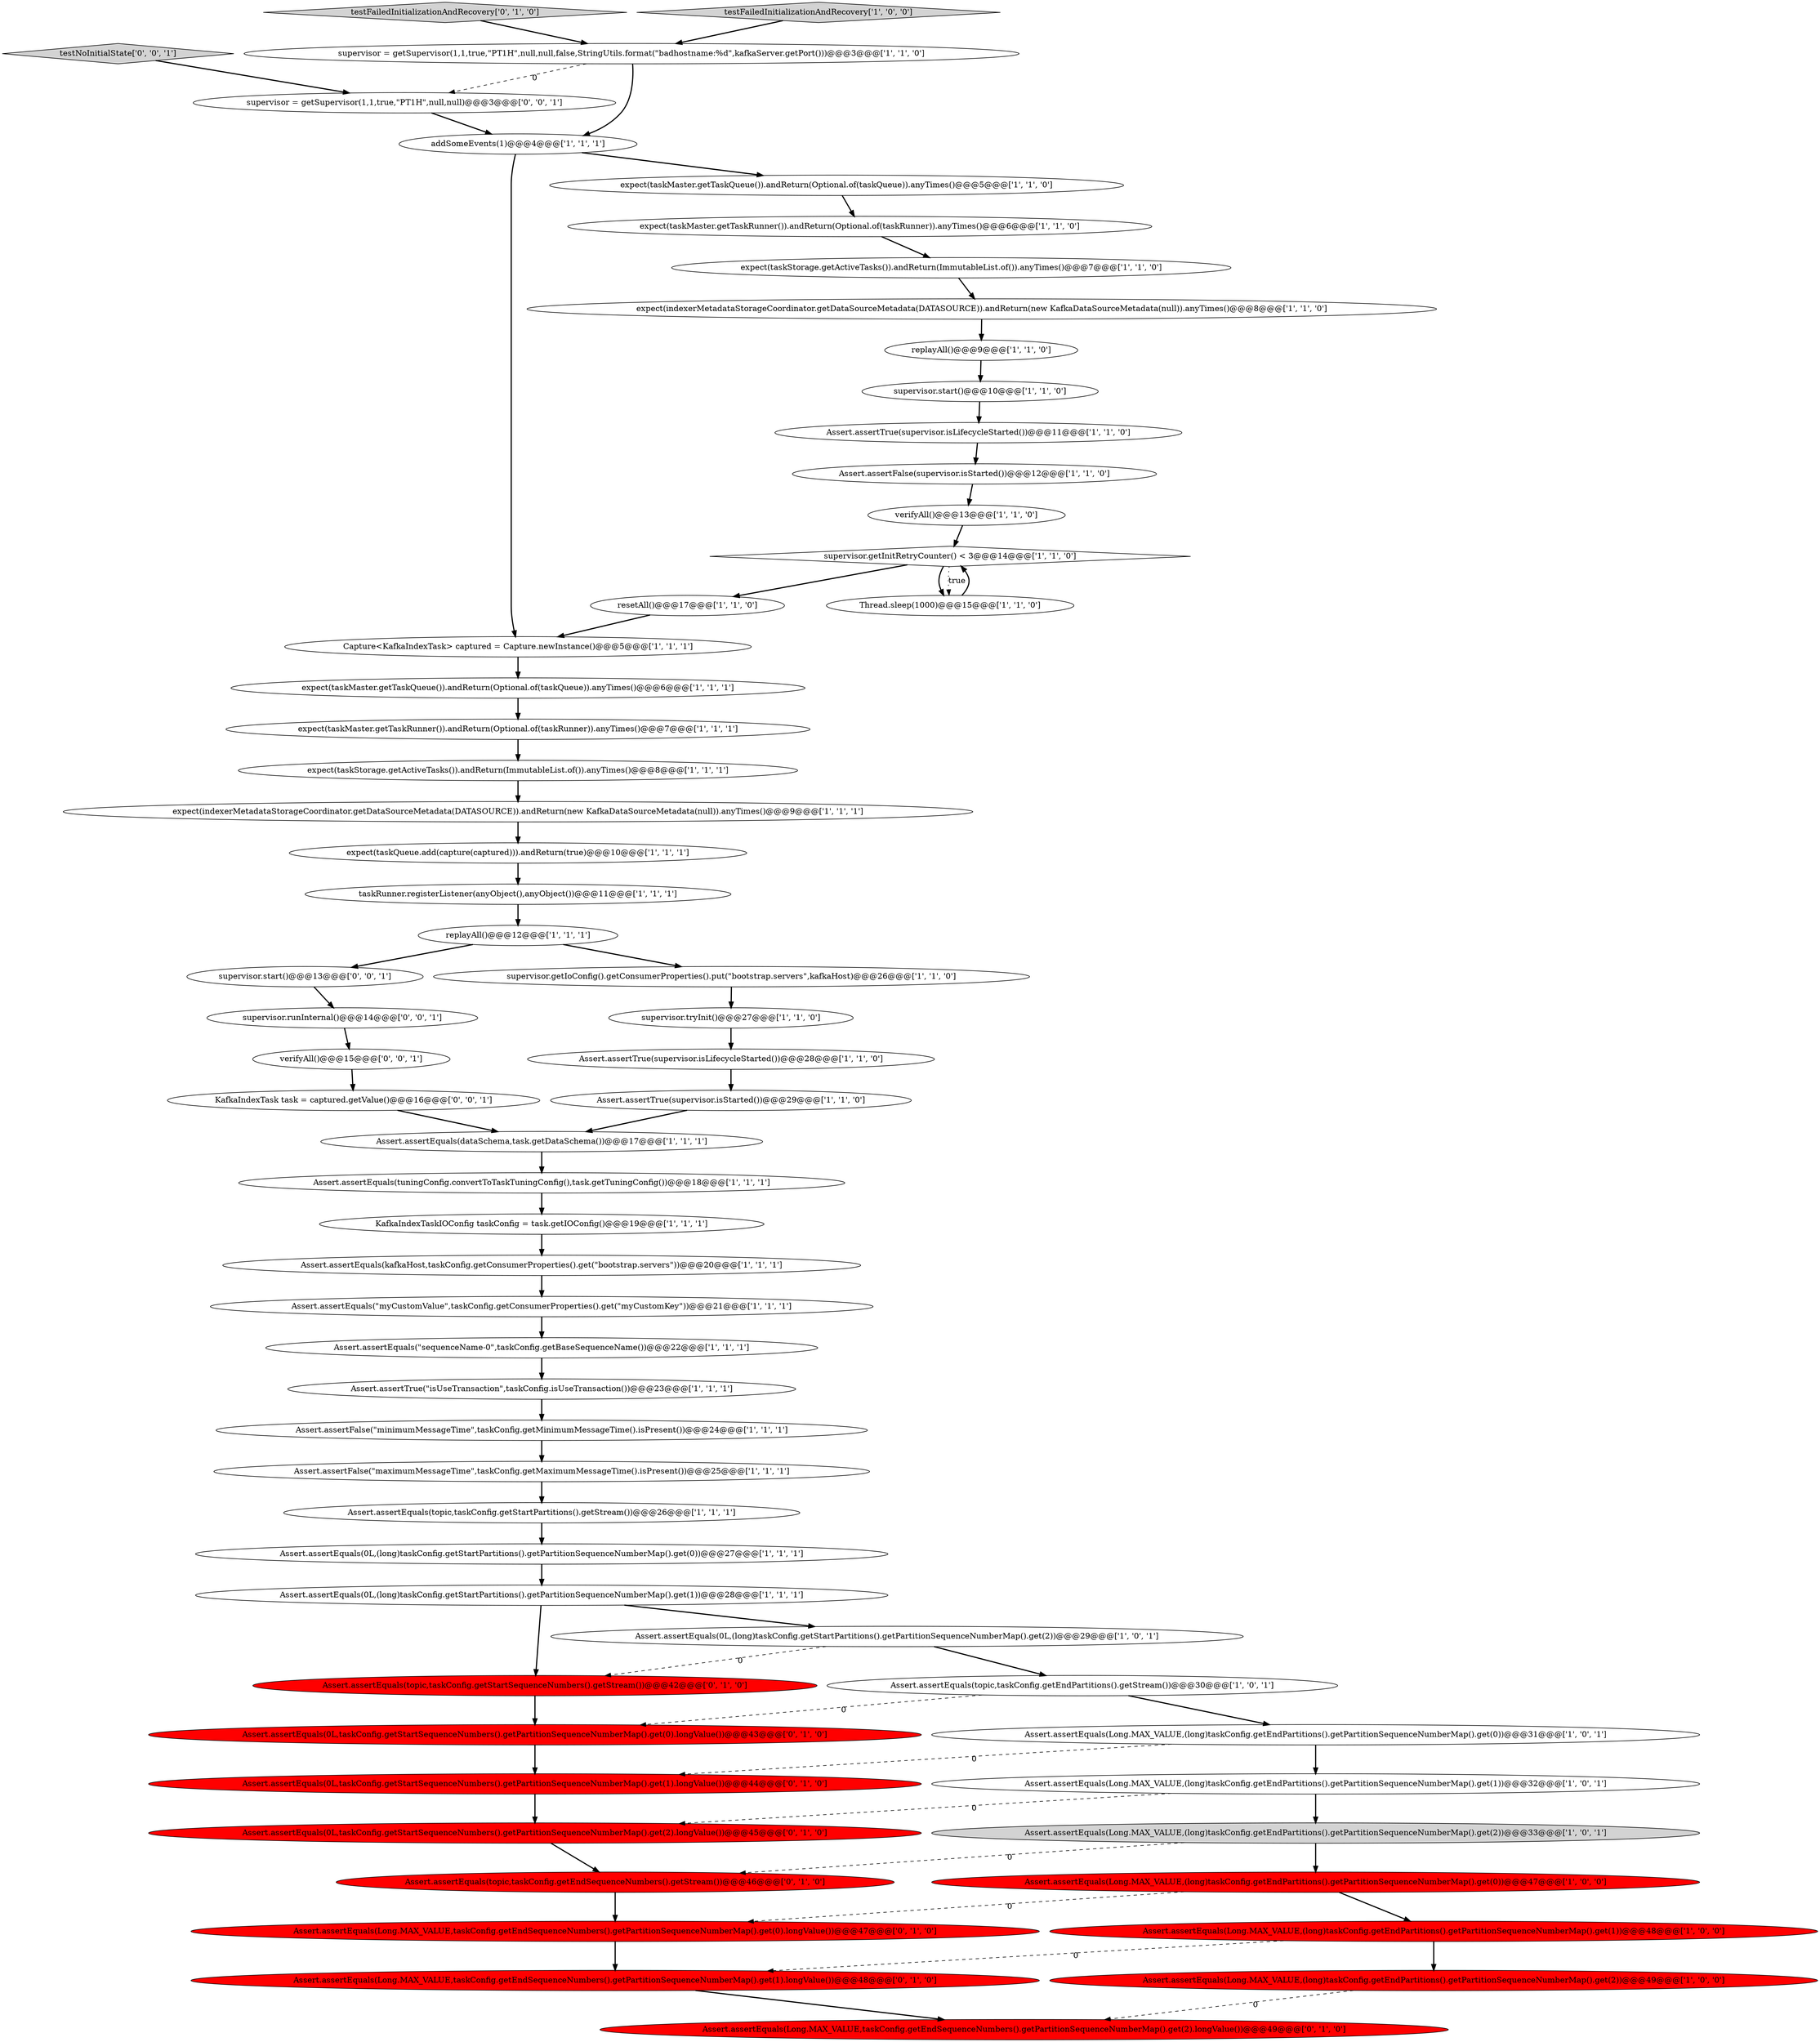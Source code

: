 digraph {
8 [style = filled, label = "Assert.assertTrue(supervisor.isStarted())@@@29@@@['1', '1', '0']", fillcolor = white, shape = ellipse image = "AAA0AAABBB1BBB"];
57 [style = filled, label = "KafkaIndexTask task = captured.getValue()@@@16@@@['0', '0', '1']", fillcolor = white, shape = ellipse image = "AAA0AAABBB3BBB"];
19 [style = filled, label = "replayAll()@@@9@@@['1', '1', '0']", fillcolor = white, shape = ellipse image = "AAA0AAABBB1BBB"];
55 [style = filled, label = "Assert.assertEquals(topic,taskConfig.getStartSequenceNumbers().getStream())@@@42@@@['0', '1', '0']", fillcolor = red, shape = ellipse image = "AAA1AAABBB2BBB"];
0 [style = filled, label = "expect(taskMaster.getTaskQueue()).andReturn(Optional.of(taskQueue)).anyTimes()@@@6@@@['1', '1', '1']", fillcolor = white, shape = ellipse image = "AAA0AAABBB1BBB"];
24 [style = filled, label = "expect(taskMaster.getTaskRunner()).andReturn(Optional.of(taskRunner)).anyTimes()@@@7@@@['1', '1', '1']", fillcolor = white, shape = ellipse image = "AAA0AAABBB1BBB"];
40 [style = filled, label = "Assert.assertEquals(Long.MAX_VALUE,(long)taskConfig.getEndPartitions().getPartitionSequenceNumberMap().get(0))@@@47@@@['1', '0', '0']", fillcolor = red, shape = ellipse image = "AAA1AAABBB1BBB"];
17 [style = filled, label = "Assert.assertEquals(Long.MAX_VALUE,(long)taskConfig.getEndPartitions().getPartitionSequenceNumberMap().get(0))@@@31@@@['1', '0', '1']", fillcolor = white, shape = ellipse image = "AAA0AAABBB1BBB"];
26 [style = filled, label = "Assert.assertFalse(\"maximumMessageTime\",taskConfig.getMaximumMessageTime().isPresent())@@@25@@@['1', '1', '1']", fillcolor = white, shape = ellipse image = "AAA0AAABBB1BBB"];
54 [style = filled, label = "Assert.assertEquals(0L,taskConfig.getStartSequenceNumbers().getPartitionSequenceNumberMap().get(2).longValue())@@@45@@@['0', '1', '0']", fillcolor = red, shape = ellipse image = "AAA1AAABBB2BBB"];
49 [style = filled, label = "Assert.assertEquals(topic,taskConfig.getEndSequenceNumbers().getStream())@@@46@@@['0', '1', '0']", fillcolor = red, shape = ellipse image = "AAA1AAABBB2BBB"];
53 [style = filled, label = "Assert.assertEquals(Long.MAX_VALUE,taskConfig.getEndSequenceNumbers().getPartitionSequenceNumberMap().get(0).longValue())@@@47@@@['0', '1', '0']", fillcolor = red, shape = ellipse image = "AAA1AAABBB2BBB"];
50 [style = filled, label = "Assert.assertEquals(0L,taskConfig.getStartSequenceNumbers().getPartitionSequenceNumberMap().get(1).longValue())@@@44@@@['0', '1', '0']", fillcolor = red, shape = ellipse image = "AAA1AAABBB2BBB"];
61 [style = filled, label = "supervisor = getSupervisor(1,1,true,\"PT1H\",null,null)@@@3@@@['0', '0', '1']", fillcolor = white, shape = ellipse image = "AAA0AAABBB3BBB"];
44 [style = filled, label = "expect(taskStorage.getActiveTasks()).andReturn(ImmutableList.of()).anyTimes()@@@8@@@['1', '1', '1']", fillcolor = white, shape = ellipse image = "AAA0AAABBB1BBB"];
34 [style = filled, label = "expect(taskMaster.getTaskRunner()).andReturn(Optional.of(taskRunner)).anyTimes()@@@6@@@['1', '1', '0']", fillcolor = white, shape = ellipse image = "AAA0AAABBB1BBB"];
25 [style = filled, label = "Assert.assertEquals(tuningConfig.convertToTaskTuningConfig(),task.getTuningConfig())@@@18@@@['1', '1', '1']", fillcolor = white, shape = ellipse image = "AAA0AAABBB1BBB"];
12 [style = filled, label = "supervisor.start()@@@10@@@['1', '1', '0']", fillcolor = white, shape = ellipse image = "AAA0AAABBB1BBB"];
33 [style = filled, label = "Assert.assertEquals(topic,taskConfig.getStartPartitions().getStream())@@@26@@@['1', '1', '1']", fillcolor = white, shape = ellipse image = "AAA0AAABBB1BBB"];
42 [style = filled, label = "resetAll()@@@17@@@['1', '1', '0']", fillcolor = white, shape = ellipse image = "AAA0AAABBB1BBB"];
11 [style = filled, label = "Assert.assertEquals(Long.MAX_VALUE,(long)taskConfig.getEndPartitions().getPartitionSequenceNumberMap().get(2))@@@33@@@['1', '0', '1']", fillcolor = lightgray, shape = ellipse image = "AAA0AAABBB1BBB"];
51 [style = filled, label = "Assert.assertEquals(Long.MAX_VALUE,taskConfig.getEndSequenceNumbers().getPartitionSequenceNumberMap().get(2).longValue())@@@49@@@['0', '1', '0']", fillcolor = red, shape = ellipse image = "AAA1AAABBB2BBB"];
56 [style = filled, label = "supervisor.start()@@@13@@@['0', '0', '1']", fillcolor = white, shape = ellipse image = "AAA0AAABBB3BBB"];
1 [style = filled, label = "Assert.assertEquals(kafkaHost,taskConfig.getConsumerProperties().get(\"bootstrap.servers\"))@@@20@@@['1', '1', '1']", fillcolor = white, shape = ellipse image = "AAA0AAABBB1BBB"];
52 [style = filled, label = "testFailedInitializationAndRecovery['0', '1', '0']", fillcolor = lightgray, shape = diamond image = "AAA0AAABBB2BBB"];
58 [style = filled, label = "supervisor.runInternal()@@@14@@@['0', '0', '1']", fillcolor = white, shape = ellipse image = "AAA0AAABBB3BBB"];
28 [style = filled, label = "addSomeEvents(1)@@@4@@@['1', '1', '1']", fillcolor = white, shape = ellipse image = "AAA0AAABBB1BBB"];
15 [style = filled, label = "Assert.assertEquals(\"myCustomValue\",taskConfig.getConsumerProperties().get(\"myCustomKey\"))@@@21@@@['1', '1', '1']", fillcolor = white, shape = ellipse image = "AAA0AAABBB1BBB"];
46 [style = filled, label = "Assert.assertEquals(dataSchema,task.getDataSchema())@@@17@@@['1', '1', '1']", fillcolor = white, shape = ellipse image = "AAA0AAABBB1BBB"];
60 [style = filled, label = "verifyAll()@@@15@@@['0', '0', '1']", fillcolor = white, shape = ellipse image = "AAA0AAABBB3BBB"];
23 [style = filled, label = "Assert.assertTrue(supervisor.isLifecycleStarted())@@@28@@@['1', '1', '0']", fillcolor = white, shape = ellipse image = "AAA0AAABBB1BBB"];
6 [style = filled, label = "Capture<KafkaIndexTask> captured = Capture.newInstance()@@@5@@@['1', '1', '1']", fillcolor = white, shape = ellipse image = "AAA0AAABBB1BBB"];
29 [style = filled, label = "expect(indexerMetadataStorageCoordinator.getDataSourceMetadata(DATASOURCE)).andReturn(new KafkaDataSourceMetadata(null)).anyTimes()@@@9@@@['1', '1', '1']", fillcolor = white, shape = ellipse image = "AAA0AAABBB1BBB"];
59 [style = filled, label = "testNoInitialState['0', '0', '1']", fillcolor = lightgray, shape = diamond image = "AAA0AAABBB3BBB"];
18 [style = filled, label = "Assert.assertEquals(topic,taskConfig.getEndPartitions().getStream())@@@30@@@['1', '0', '1']", fillcolor = white, shape = ellipse image = "AAA0AAABBB1BBB"];
2 [style = filled, label = "Assert.assertTrue(supervisor.isLifecycleStarted())@@@11@@@['1', '1', '0']", fillcolor = white, shape = ellipse image = "AAA0AAABBB1BBB"];
37 [style = filled, label = "expect(indexerMetadataStorageCoordinator.getDataSourceMetadata(DATASOURCE)).andReturn(new KafkaDataSourceMetadata(null)).anyTimes()@@@8@@@['1', '1', '0']", fillcolor = white, shape = ellipse image = "AAA0AAABBB1BBB"];
27 [style = filled, label = "Assert.assertEquals(Long.MAX_VALUE,(long)taskConfig.getEndPartitions().getPartitionSequenceNumberMap().get(1))@@@32@@@['1', '0', '1']", fillcolor = white, shape = ellipse image = "AAA0AAABBB1BBB"];
48 [style = filled, label = "Assert.assertEquals(Long.MAX_VALUE,taskConfig.getEndSequenceNumbers().getPartitionSequenceNumberMap().get(1).longValue())@@@48@@@['0', '1', '0']", fillcolor = red, shape = ellipse image = "AAA1AAABBB2BBB"];
13 [style = filled, label = "Assert.assertFalse(\"minimumMessageTime\",taskConfig.getMinimumMessageTime().isPresent())@@@24@@@['1', '1', '1']", fillcolor = white, shape = ellipse image = "AAA0AAABBB1BBB"];
4 [style = filled, label = "Assert.assertTrue(\"isUseTransaction\",taskConfig.isUseTransaction())@@@23@@@['1', '1', '1']", fillcolor = white, shape = ellipse image = "AAA0AAABBB1BBB"];
41 [style = filled, label = "supervisor.getIoConfig().getConsumerProperties().put(\"bootstrap.servers\",kafkaHost)@@@26@@@['1', '1', '0']", fillcolor = white, shape = ellipse image = "AAA0AAABBB1BBB"];
39 [style = filled, label = "taskRunner.registerListener(anyObject(),anyObject())@@@11@@@['1', '1', '1']", fillcolor = white, shape = ellipse image = "AAA0AAABBB1BBB"];
9 [style = filled, label = "supervisor = getSupervisor(1,1,true,\"PT1H\",null,null,false,StringUtils.format(\"badhostname:%d\",kafkaServer.getPort()))@@@3@@@['1', '1', '0']", fillcolor = white, shape = ellipse image = "AAA0AAABBB1BBB"];
10 [style = filled, label = "Assert.assertEquals(\"sequenceName-0\",taskConfig.getBaseSequenceName())@@@22@@@['1', '1', '1']", fillcolor = white, shape = ellipse image = "AAA0AAABBB1BBB"];
21 [style = filled, label = "Assert.assertEquals(0L,(long)taskConfig.getStartPartitions().getPartitionSequenceNumberMap().get(0))@@@27@@@['1', '1', '1']", fillcolor = white, shape = ellipse image = "AAA0AAABBB1BBB"];
22 [style = filled, label = "supervisor.tryInit()@@@27@@@['1', '1', '0']", fillcolor = white, shape = ellipse image = "AAA0AAABBB1BBB"];
36 [style = filled, label = "testFailedInitializationAndRecovery['1', '0', '0']", fillcolor = lightgray, shape = diamond image = "AAA0AAABBB1BBB"];
45 [style = filled, label = "replayAll()@@@12@@@['1', '1', '1']", fillcolor = white, shape = ellipse image = "AAA0AAABBB1BBB"];
47 [style = filled, label = "Assert.assertEquals(0L,taskConfig.getStartSequenceNumbers().getPartitionSequenceNumberMap().get(0).longValue())@@@43@@@['0', '1', '0']", fillcolor = red, shape = ellipse image = "AAA1AAABBB2BBB"];
20 [style = filled, label = "supervisor.getInitRetryCounter() < 3@@@14@@@['1', '1', '0']", fillcolor = white, shape = diamond image = "AAA0AAABBB1BBB"];
31 [style = filled, label = "Assert.assertFalse(supervisor.isStarted())@@@12@@@['1', '1', '0']", fillcolor = white, shape = ellipse image = "AAA0AAABBB1BBB"];
30 [style = filled, label = "expect(taskMaster.getTaskQueue()).andReturn(Optional.of(taskQueue)).anyTimes()@@@5@@@['1', '1', '0']", fillcolor = white, shape = ellipse image = "AAA0AAABBB1BBB"];
16 [style = filled, label = "Assert.assertEquals(0L,(long)taskConfig.getStartPartitions().getPartitionSequenceNumberMap().get(1))@@@28@@@['1', '1', '1']", fillcolor = white, shape = ellipse image = "AAA0AAABBB1BBB"];
3 [style = filled, label = "expect(taskQueue.add(capture(captured))).andReturn(true)@@@10@@@['1', '1', '1']", fillcolor = white, shape = ellipse image = "AAA0AAABBB1BBB"];
32 [style = filled, label = "Thread.sleep(1000)@@@15@@@['1', '1', '0']", fillcolor = white, shape = ellipse image = "AAA0AAABBB1BBB"];
14 [style = filled, label = "KafkaIndexTaskIOConfig taskConfig = task.getIOConfig()@@@19@@@['1', '1', '1']", fillcolor = white, shape = ellipse image = "AAA0AAABBB1BBB"];
35 [style = filled, label = "expect(taskStorage.getActiveTasks()).andReturn(ImmutableList.of()).anyTimes()@@@7@@@['1', '1', '0']", fillcolor = white, shape = ellipse image = "AAA0AAABBB1BBB"];
43 [style = filled, label = "verifyAll()@@@13@@@['1', '1', '0']", fillcolor = white, shape = ellipse image = "AAA0AAABBB1BBB"];
7 [style = filled, label = "Assert.assertEquals(Long.MAX_VALUE,(long)taskConfig.getEndPartitions().getPartitionSequenceNumberMap().get(2))@@@49@@@['1', '0', '0']", fillcolor = red, shape = ellipse image = "AAA1AAABBB1BBB"];
5 [style = filled, label = "Assert.assertEquals(Long.MAX_VALUE,(long)taskConfig.getEndPartitions().getPartitionSequenceNumberMap().get(1))@@@48@@@['1', '0', '0']", fillcolor = red, shape = ellipse image = "AAA1AAABBB1BBB"];
38 [style = filled, label = "Assert.assertEquals(0L,(long)taskConfig.getStartPartitions().getPartitionSequenceNumberMap().get(2))@@@29@@@['1', '0', '1']", fillcolor = white, shape = ellipse image = "AAA0AAABBB1BBB"];
45->41 [style = bold, label=""];
15->10 [style = bold, label=""];
28->6 [style = bold, label=""];
18->47 [style = dashed, label="0"];
54->49 [style = bold, label=""];
36->9 [style = bold, label=""];
46->25 [style = bold, label=""];
16->55 [style = bold, label=""];
28->30 [style = bold, label=""];
19->12 [style = bold, label=""];
55->47 [style = bold, label=""];
52->9 [style = bold, label=""];
17->50 [style = dashed, label="0"];
44->29 [style = bold, label=""];
1->15 [style = bold, label=""];
29->3 [style = bold, label=""];
4->13 [style = bold, label=""];
43->20 [style = bold, label=""];
24->44 [style = bold, label=""];
27->54 [style = dashed, label="0"];
18->17 [style = bold, label=""];
20->32 [style = bold, label=""];
38->55 [style = dashed, label="0"];
58->60 [style = bold, label=""];
39->45 [style = bold, label=""];
30->34 [style = bold, label=""];
6->0 [style = bold, label=""];
25->14 [style = bold, label=""];
23->8 [style = bold, label=""];
11->40 [style = bold, label=""];
22->23 [style = bold, label=""];
59->61 [style = bold, label=""];
47->50 [style = bold, label=""];
14->1 [style = bold, label=""];
40->53 [style = dashed, label="0"];
11->49 [style = dashed, label="0"];
49->53 [style = bold, label=""];
9->28 [style = bold, label=""];
56->58 [style = bold, label=""];
9->61 [style = dashed, label="0"];
12->2 [style = bold, label=""];
8->46 [style = bold, label=""];
38->18 [style = bold, label=""];
48->51 [style = bold, label=""];
60->57 [style = bold, label=""];
5->48 [style = dashed, label="0"];
42->6 [style = bold, label=""];
27->11 [style = bold, label=""];
40->5 [style = bold, label=""];
35->37 [style = bold, label=""];
13->26 [style = bold, label=""];
0->24 [style = bold, label=""];
10->4 [style = bold, label=""];
21->16 [style = bold, label=""];
31->43 [style = bold, label=""];
20->42 [style = bold, label=""];
3->39 [style = bold, label=""];
5->7 [style = bold, label=""];
45->56 [style = bold, label=""];
7->51 [style = dashed, label="0"];
37->19 [style = bold, label=""];
34->35 [style = bold, label=""];
41->22 [style = bold, label=""];
17->27 [style = bold, label=""];
33->21 [style = bold, label=""];
50->54 [style = bold, label=""];
26->33 [style = bold, label=""];
61->28 [style = bold, label=""];
32->20 [style = bold, label=""];
20->32 [style = dotted, label="true"];
16->38 [style = bold, label=""];
53->48 [style = bold, label=""];
57->46 [style = bold, label=""];
2->31 [style = bold, label=""];
}
